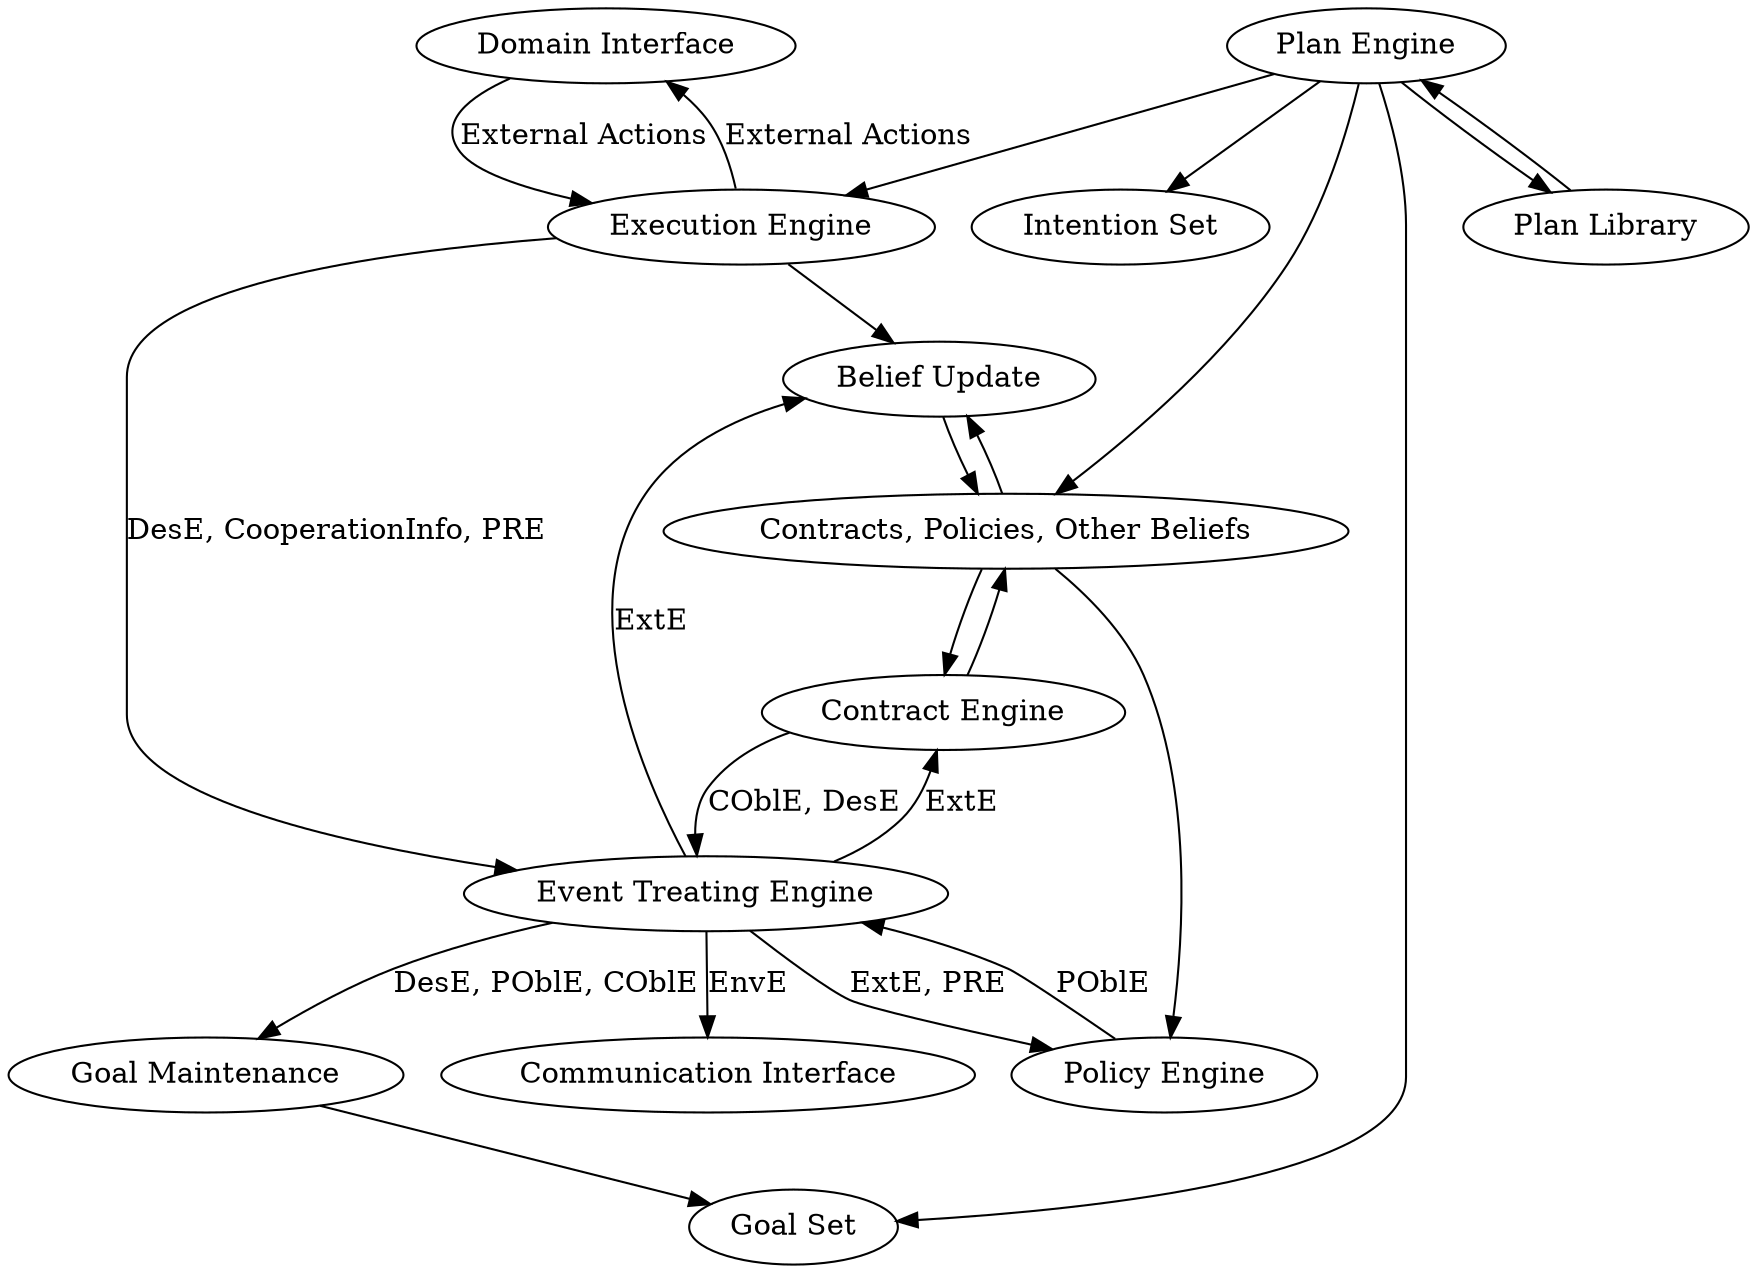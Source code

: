 digraph {
    "Domain Interface";
    subgraph Execution_Module {
        label = "Execution Module";
        color = "lightgrey";
        style = "filled";
        "Execution Engine";
    }
    subgraph State_Module {
        label = "State Module";
        color = "lightgrey";
        style = "filled";
        "Intention Set";
        "Goal Set";
        "Contracts, Policies, Other Beliefs";
    }
    subgraph Interpreter {
        label = "Interpreter";
        color = "lightgrey";
        style = "filled";
        "Plan Library";
        "Plan Engine";
        "Goal Maintenance";
        "Contract Engine";
        "Policy Engine";
        "Event Treating Engine";
        "Belief Update";
        "Communication Interface";

        "Plan Library" -> "Plan Engine";

        "Contract Engine" -> "Event Treating Engine" [label = "COblE, DesE"];

        "Event Treating Engine" -> "Policy Engine" [label = "ExtE, PRE"];
        "Event Treating Engine" -> "Contract Engine" [label = "ExtE"];
        "Event Treating Engine" -> "Goal Maintenance" [label = "DesE, POblE, COblE"];
        "Event Treating Engine" -> "Belief Update" [label = "ExtE"];
        "Event Treating Engine" -> "Communication Interface" [label = "EnvE"];
    }
    "Domain Interface" -> "Execution Engine" [label = "External Actions"];

    "Execution Engine" -> "Domain Interface" [label = "External Actions"];
    "Execution Engine" -> "Belief Update";
    "Execution Engine" -> "Event Treating Engine" [label = "DesE, CooperationInfo, PRE"];

    "Contracts, Policies, Other Beliefs" -> "Belief Update";
    "Contracts, Policies, Other Beliefs" -> "Contract Engine";
    "Contracts, Policies, Other Beliefs" -> "Policy Engine";

    "Plan Engine" -> "Intention Set";
    "Plan Engine" -> "Plan Library";
    "Plan Engine" -> "Execution Engine";
    "Plan Engine" -> "Contracts, Policies, Other Beliefs";
    "Plan Engine" -> "Goal Set";

    "Goal Maintenance" -> "Goal Set";

    "Contract Engine" -> "Contracts, Policies, Other Beliefs";

    "Policy Engine" -> "Event Treating Engine" [label = "POblE"];

    "Belief Update" -> "Contracts, Policies, Other Beliefs";
}

